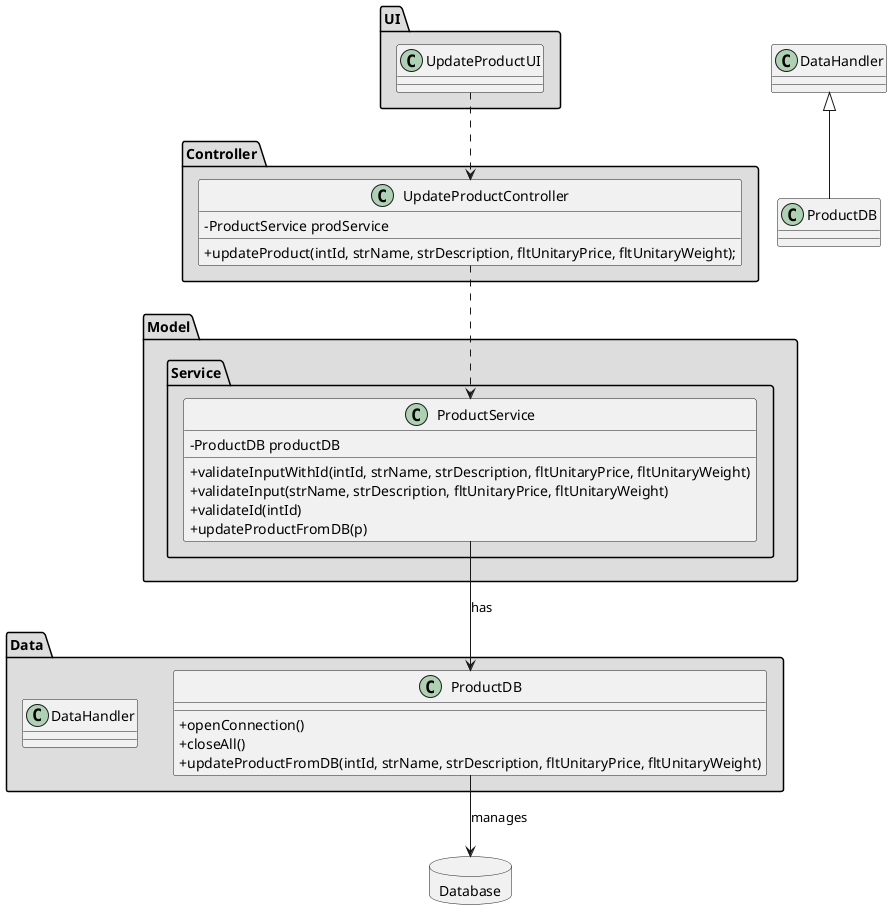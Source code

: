 @startuml
skinparam classAttributeIconSize 0
package "UI" #DDDDDD {
    class UpdateProductUI{
    }
}

package "Controller" #DDDDDD {
    class UpdateProductController {
        -ProductService prodService
        +updateProduct(intId, strName, strDescription, fltUnitaryPrice, fltUnitaryWeight);
    }
}

package "Model" #DDDDDD {
    package "Service" #DDDDDD {
        class ProductService {
            -ProductDB productDB
            +validateInputWithId(intId, strName, strDescription, fltUnitaryPrice, fltUnitaryWeight)
            +validateInput(strName, strDescription, fltUnitaryPrice, fltUnitaryWeight)
            +validateId(intId)
            +updateProductFromDB(p)
        }
    }
}


package "Data" #DDDDDD {
    class ProductDB {
            +openConnection()
            +closeAll()
            +updateProductFromDB(intId, strName, strDescription, fltUnitaryPrice, fltUnitaryWeight)
    }

    class DataHandler {
    }
}

database Database {

}

UpdateProductUI ..> UpdateProductController
UpdateProductController ..> ProductService
ProductService --> ProductDB : has
ProductDB --> Database: manages
class ProductDB extends DataHandler
@enduml